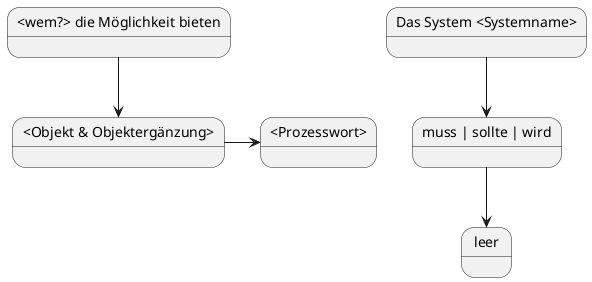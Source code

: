@startuml

state "Das System <Systemname>" as system
state "muss | sollte | wird" as verbindlichkeit
state "<wem?> die Möglichkeit bieten" as funktion
state "<Objekt & Objektergänzung>" as objekt
state "<Prozesswort>" as prozesswort

system --> verbindlichkeit
verbindlichkeit --> leer
funktion --> objekt
objekt -> prozesswort


@enduml
